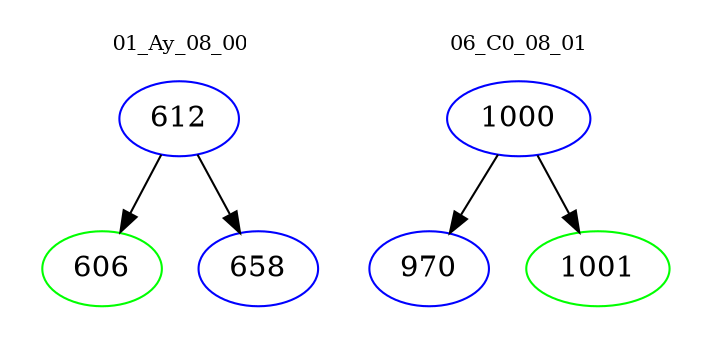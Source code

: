 digraph{
subgraph cluster_0 {
color = white
label = "01_Ay_08_00";
fontsize=10;
T0_612 [label="612", color="blue"]
T0_612 -> T0_606 [color="black"]
T0_606 [label="606", color="green"]
T0_612 -> T0_658 [color="black"]
T0_658 [label="658", color="blue"]
}
subgraph cluster_1 {
color = white
label = "06_C0_08_01";
fontsize=10;
T1_1000 [label="1000", color="blue"]
T1_1000 -> T1_970 [color="black"]
T1_970 [label="970", color="blue"]
T1_1000 -> T1_1001 [color="black"]
T1_1001 [label="1001", color="green"]
}
}
